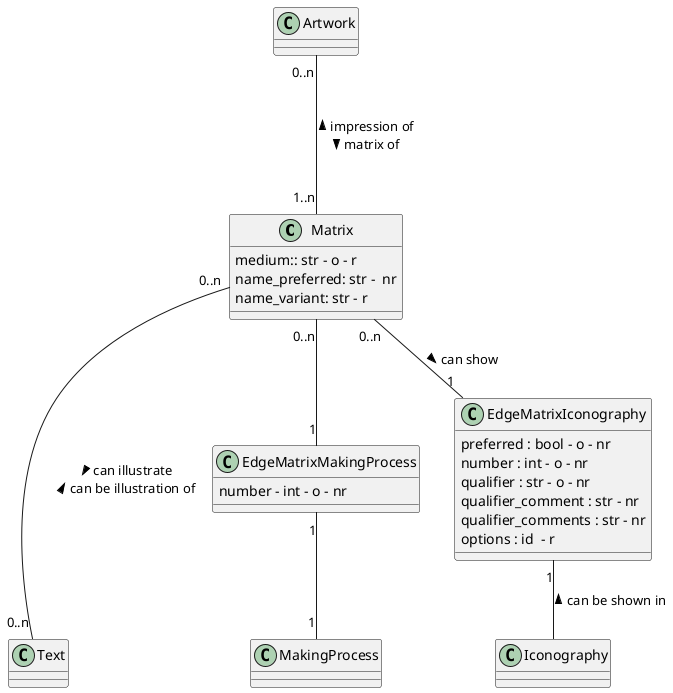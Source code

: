 @startuml Matrix

class Matrix 
Matrix : medium:: str - o - r
Matrix : name_preferred: str -  nr 
Matrix : name_variant: str - r

class Artwork

class MakingProcess

class Text

class EdgeMatrixMakingProcess
EdgeMatrixMakingProcess : number - int - o - nr

class EdgeMatrixIconography
EdgeMatrixIconography : preferred : bool - o - nr
EdgeMatrixIconography : number : int - o - nr
EdgeMatrixIconography : qualifier : str - o - nr
EdgeMatrixIconography : qualifier_comment : str - nr
EdgeMatrixIconography : qualifier_comments : str - nr
EdgeMatrixIconography : options : id  - r



Matrix "0..n" -- "1" EdgeMatrixMakingProcess
EdgeMatrixMakingProcess "1" -- "1" MakingProcess

Artwork "0..n" --- "1..n" Matrix : < impression of \n matrix of >

Matrix "0..n" --- "0..n" Text : > can illustrate \n can be illustration of <

Matrix "0..n" -- "1" EdgeMatrixIconography : can show >
EdgeMatrixIconography "1" -- Iconography : can be shown in <



@enduml 

